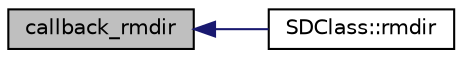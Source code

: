 digraph "callback_rmdir"
{
  edge [fontname="Helvetica",fontsize="10",labelfontname="Helvetica",labelfontsize="10"];
  node [fontname="Helvetica",fontsize="10",shape=record];
  rankdir="LR";
  Node1 [label="callback_rmdir",height=0.2,width=0.4,color="black", fillcolor="grey75", style="filled", fontcolor="black"];
  Node1 -> Node2 [dir="back",color="midnightblue",fontsize="10",style="solid"];
  Node2 [label="SDClass::rmdir",height=0.2,width=0.4,color="black", fillcolor="white", style="filled",URL="$class_s_d_class.html#a484b22ac8e9506474a4fc738e6f3d71e"];
}
